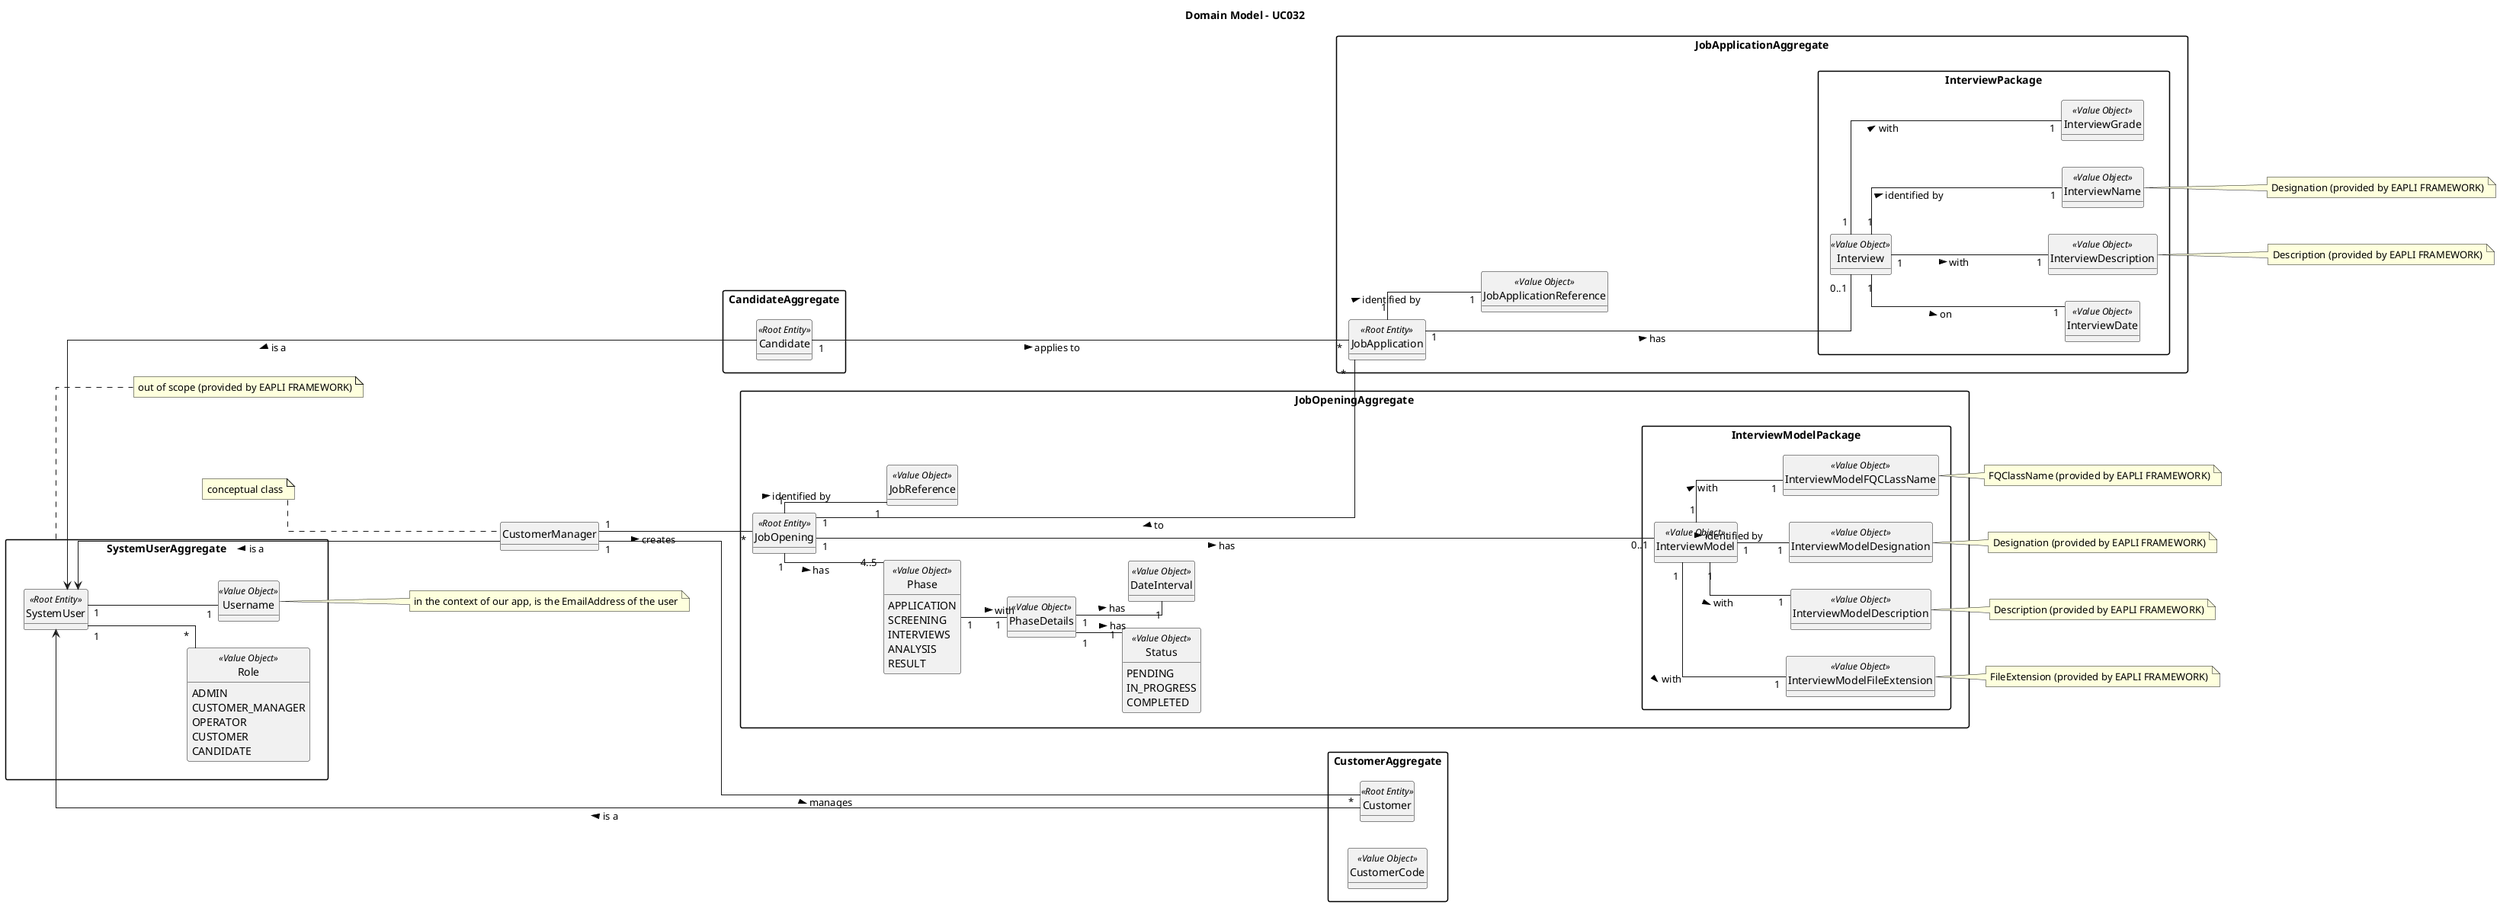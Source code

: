 @startuml
'https://plantuml.com/class-diagram

skinparam packageStyle rectangle
skinparam shadowing false
skinparam classAttributeIconSize 0
skinparam linetype ortho

top to bottom direction
left to right direction

hide methods
hide circle

title Domain Model - UC032

package SystemUserAggregate {
    class SystemUser <<Root Entity>>
    class Username <<Value Object>>
    enum Role <<Value Object>> {
        ADMIN
        CUSTOMER_MANAGER
        OPERATOR
        CUSTOMER
        CANDIDATE
    }
}
note right of SystemUserAggregate: out of scope (provided by EAPLI FRAMEWORK)

class CustomerManager
note left of CustomerManager: conceptual class

package CustomerAggregate {
    class Customer <<Root Entity>>
    class CustomerCode <<Value Object>>
}

package CandidateAggregate {
    class Candidate <<Root Entity>>
}

package JobOpeningAggregate {
    class JobOpening <<Root Entity>>
    class JobReference <<Value Object>>
    enum Phase <<Value Object>> {
        APPLICATION
        SCREENING
        INTERVIEWS
        ANALYSIS
        RESULT
    }
    class PhaseDetails <<Value Object>>
    class DateInterval <<Value Object>>
    enum Status <<Value Object>> {
        PENDING
        IN_PROGRESS
        COMPLETED
    }
    package InterviewModelPackage {
        class InterviewModel <<Value Object>>
        class InterviewModelDesignation <<Value Object>>
        class InterviewModelDescription <<Value Object>>
        class InterviewModelFileExtension <<Value Object>>
        class InterviewModelFQCLassName <<Value Object>>
    }
}
note right of InterviewModelDesignation: Designation (provided by EAPLI FRAMEWORK)
note right of InterviewModelDescription: Description (provided by EAPLI FRAMEWORK)
note right of InterviewModelFileExtension: FileExtension (provided by EAPLI FRAMEWORK)
note right of InterviewModelFQCLassName: FQClassName (provided by EAPLI FRAMEWORK)

package JobApplicationAggregate {
    class JobApplication <<Root Entity>>
    class JobApplicationReference <<Value Object>>
    package InterviewPackage {
        class Interview <<Value Object>>
        class InterviewDate <<Value Object>>
        class InterviewName <<Value Object>>
        class InterviewDescription <<Value Object>>
        class InterviewGrade <<Value Object>>
    }
}
note right of InterviewName: Designation (provided by EAPLI FRAMEWORK)
note right of InterviewDescription: Description (provided by EAPLI FRAMEWORK)

SystemUser "1" -- "1" Username
SystemUser "1" -- "*" Role
note right of Username: in the context of our app, is the EmailAddress of the user

SystemUser <--- CustomerManager : is a <
SystemUser <--- Customer : is a <
SystemUser <--- Candidate : is a <


CustomerManager "1" -------- "*" Customer : manages >

Candidate "1" ------- "*" JobApplication : applies to >

CustomerManager "1" -- "*" JobOpening : creates >

JobOpening "1" ------- "*" JobApplication : to <
JobOpening "1" --------- "0..1" InterviewModel : has >
JobOpening "1" -- "1" JobReference : identified by >
JobOpening "1" -- "4..5" Phase : has >

Phase "1" -- "1" PhaseDetails : with >
PhaseDetails "1" -- "1" Status : has >
PhaseDetails "1" -- "1" DateInterval : has >

JobApplication "1" -- "1" JobApplicationReference : identified by >
JobApplication "1" ---- "0..1" Interview : has >

Interview "1" -- "1" InterviewDate : on >
Interview "1" -- "1" InterviewName : identified by >
Interview "1" -- "1" InterviewDescription : with >
Interview "1" -- "1" InterviewGrade : with >

InterviewModel "1" -- "1" InterviewModelDesignation : identified by >
InterviewModel "1" -- "1" InterviewModelDescription : with >
InterviewModel "1" -- "1" InterviewModelFileExtension : with >
InterviewModel "1" -- "1" InterviewModelFQCLassName : with >

@enduml